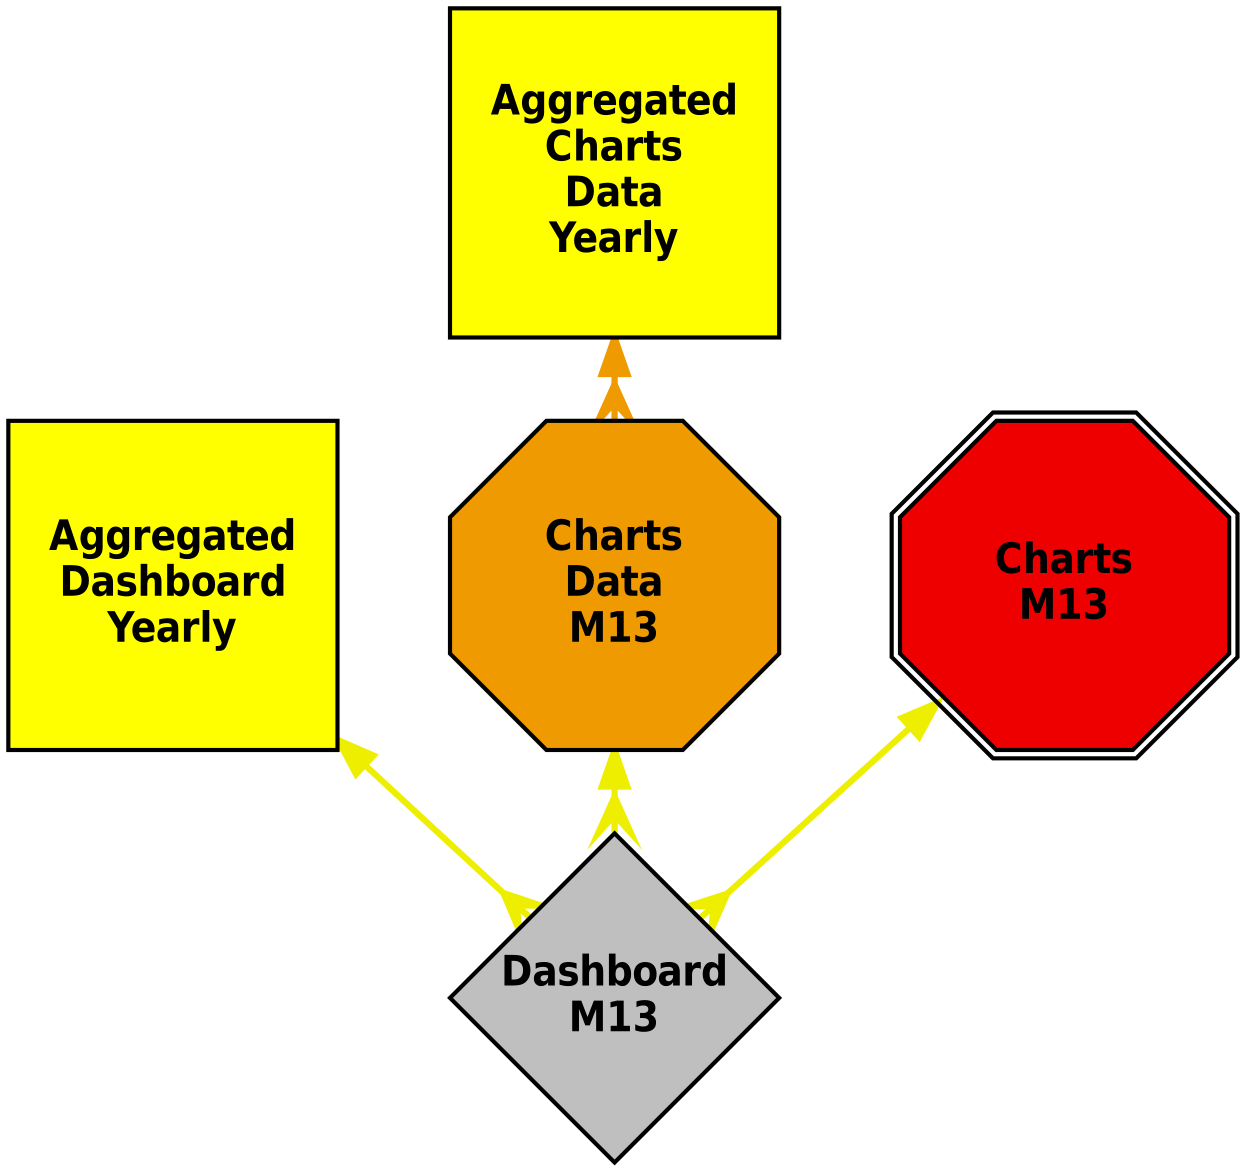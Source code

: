 digraph dependencies {
layers="one:two:three";
outputorder="edgesfirst";
nodesep=0.75;
Dashboard_M13 [layer="two"] [style="filled"] [height="2.2"] [shape="diamond"] [fontsize="20"] [fillcolor="grey75"] [fontname="Helvetica-Narrow-Bold"] [fixedsize="true"] [label="Dashboard\nM13"] [width="2.2"] [penwidth="2"];
Aggregated_Dashboard_Yearly -> Dashboard_M13 [layer="one"] [arrowhead="crow"] [color="yellow2"] [arrowsize="1.75"] [dir="both"] [penwidth="3"];
Charts_Data_M13 -> Dashboard_M13 [layer="one"] [arrowhead="crow"] [color="yellow2"] [arrowsize="1.75"] [dir="both"] [penwidth="3"];
Charts_M13 -> Dashboard_M13 [layer="one"] [arrowhead="crow"] [color="yellow2"] [arrowsize="1.75"] [dir="both"] [penwidth="3"];
Aggregated_Dashboard_Yearly [layer="two"] [style="filled"] [height="2.2"] [shape="box"] [fontsize="20"] [fillcolor="yellow"] [fontname="Helvetica-Narrow-Bold"] [fixedsize="true"] [label="Aggregated\nDashboard\nYearly"] [width="2.2"] [penwidth="2"];
Charts_Data_M13 [layer="two"] [style="filled"] [height="2.2"] [shape="octagon"] [fontsize="20"] [fillcolor="orange2"] [fontname="Helvetica-Narrow-Bold"] [fixedsize="true"] [label="Charts\nData\nM13"] [width="2.2"] [penwidth="2"];
Aggregated_Charts_Data_Yearly -> Charts_Data_M13 [layer="one"] [arrowhead="crow"] [color="orange2"] [arrowsize="1.75"] [dir="both"] [penwidth="3"];
Charts_M13 [layer="two"] [style="filled"] [height="2.2"] [shape="doubleoctagon"] [fontsize="20"] [fillcolor="red2"] [fontname="Helvetica-Narrow-Bold"] [fixedsize="true"] [label="Charts\nM13"] [width="2.2"] [penwidth="2"];
Aggregated_Charts_Data_Yearly [layer="two"] [style="filled"] [height="2.2"] [shape="box"] [fontsize="20"] [fillcolor="yellow"] [fontname="Helvetica-Narrow-Bold"] [fixedsize="true"] [label="Aggregated\nCharts\nData\nYearly"] [width="2.2"] [penwidth="2"];
}